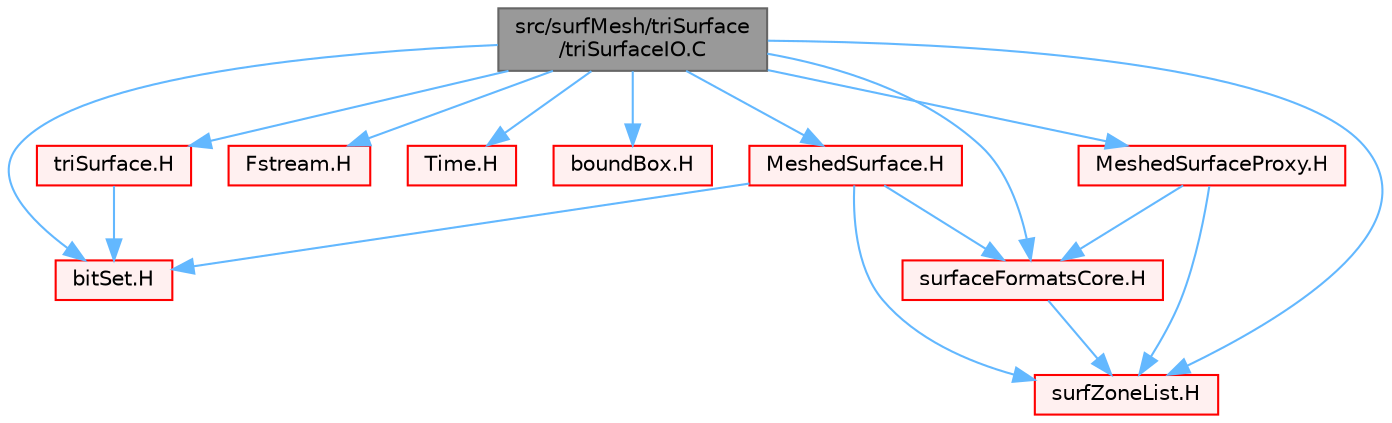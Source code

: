 digraph "src/surfMesh/triSurface/triSurfaceIO.C"
{
 // LATEX_PDF_SIZE
  bgcolor="transparent";
  edge [fontname=Helvetica,fontsize=10,labelfontname=Helvetica,labelfontsize=10];
  node [fontname=Helvetica,fontsize=10,shape=box,height=0.2,width=0.4];
  Node1 [id="Node000001",label="src/surfMesh/triSurface\l/triSurfaceIO.C",height=0.2,width=0.4,color="gray40", fillcolor="grey60", style="filled", fontcolor="black",tooltip=" "];
  Node1 -> Node2 [id="edge1_Node000001_Node000002",color="steelblue1",style="solid",tooltip=" "];
  Node2 [id="Node000002",label="triSurface.H",height=0.2,width=0.4,color="red", fillcolor="#FFF0F0", style="filled",URL="$triSurface_8H.html",tooltip=" "];
  Node2 -> Node173 [id="edge2_Node000002_Node000173",color="steelblue1",style="solid",tooltip=" "];
  Node173 [id="Node000173",label="bitSet.H",height=0.2,width=0.4,color="red", fillcolor="#FFF0F0", style="filled",URL="$bitSet_8H.html",tooltip=" "];
  Node1 -> Node250 [id="edge3_Node000001_Node000250",color="steelblue1",style="solid",tooltip=" "];
  Node250 [id="Node000250",label="Fstream.H",height=0.2,width=0.4,color="red", fillcolor="#FFF0F0", style="filled",URL="$Fstream_8H.html",tooltip=" "];
  Node1 -> Node255 [id="edge4_Node000001_Node000255",color="steelblue1",style="solid",tooltip=" "];
  Node255 [id="Node000255",label="Time.H",height=0.2,width=0.4,color="red", fillcolor="#FFF0F0", style="filled",URL="$Time_8H.html",tooltip=" "];
  Node1 -> Node236 [id="edge5_Node000001_Node000236",color="steelblue1",style="solid",tooltip=" "];
  Node236 [id="Node000236",label="boundBox.H",height=0.2,width=0.4,color="red", fillcolor="#FFF0F0", style="filled",URL="$boundBox_8H.html",tooltip=" "];
  Node1 -> Node173 [id="edge6_Node000001_Node000173",color="steelblue1",style="solid",tooltip=" "];
  Node1 -> Node333 [id="edge7_Node000001_Node000333",color="steelblue1",style="solid",tooltip=" "];
  Node333 [id="Node000333",label="surfZoneList.H",height=0.2,width=0.4,color="red", fillcolor="#FFF0F0", style="filled",URL="$surfZoneList_8H.html",tooltip=" "];
  Node1 -> Node336 [id="edge8_Node000001_Node000336",color="steelblue1",style="solid",tooltip=" "];
  Node336 [id="Node000336",label="surfaceFormatsCore.H",height=0.2,width=0.4,color="red", fillcolor="#FFF0F0", style="filled",URL="$surfaceFormatsCore_8H.html",tooltip=" "];
  Node336 -> Node333 [id="edge9_Node000336_Node000333",color="steelblue1",style="solid",tooltip=" "];
  Node1 -> Node337 [id="edge10_Node000001_Node000337",color="steelblue1",style="solid",tooltip=" "];
  Node337 [id="Node000337",label="MeshedSurfaceProxy.H",height=0.2,width=0.4,color="red", fillcolor="#FFF0F0", style="filled",URL="$MeshedSurfaceProxy_8H.html",tooltip=" "];
  Node337 -> Node333 [id="edge11_Node000337_Node000333",color="steelblue1",style="solid",tooltip=" "];
  Node337 -> Node336 [id="edge12_Node000337_Node000336",color="steelblue1",style="solid",tooltip=" "];
  Node1 -> Node339 [id="edge13_Node000001_Node000339",color="steelblue1",style="solid",tooltip=" "];
  Node339 [id="Node000339",label="MeshedSurface.H",height=0.2,width=0.4,color="red", fillcolor="#FFF0F0", style="filled",URL="$MeshedSurface_8H.html",tooltip=" "];
  Node339 -> Node173 [id="edge14_Node000339_Node000173",color="steelblue1",style="solid",tooltip=" "];
  Node339 -> Node333 [id="edge15_Node000339_Node000333",color="steelblue1",style="solid",tooltip=" "];
  Node339 -> Node336 [id="edge16_Node000339_Node000336",color="steelblue1",style="solid",tooltip=" "];
}
